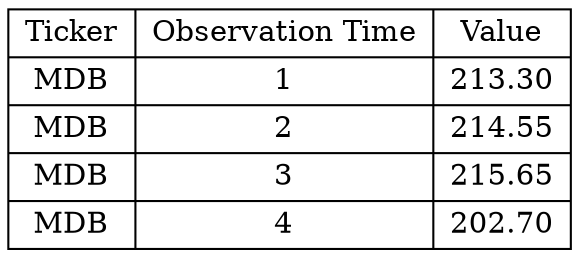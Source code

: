 digraph ER {
    market_data [ shape=record label="{Ticker|MDB|MDB|MDB|MDB}|{Observation Time|1|2|3|4}|{Value|213.30|214.55|215.65|202.70}"]
}
